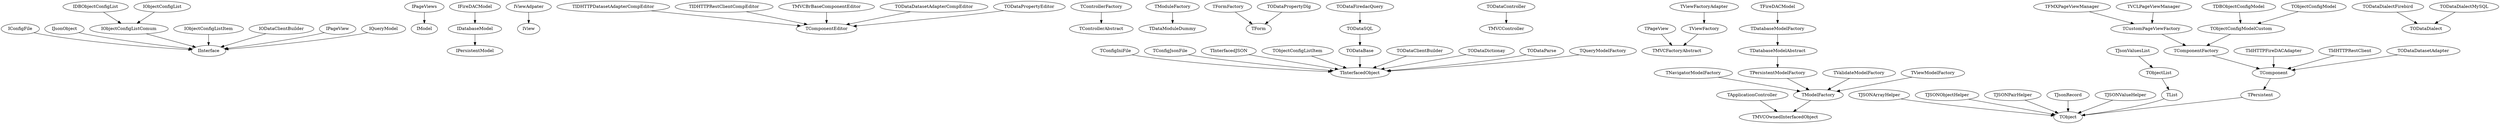 DiGraph Classes {
  IConfigFile -> IInterface
  IConfigFile [href="MVCBr.ObjectConfigList.IConfigFile.html"]
  IJsonObject -> IInterface
  IJsonObject [href="System.Json.Helper.IJsonObject.html"]
  IObjectConfigListComum -> IInterface
  IObjectConfigListComum [href="MVCBr.ObjectConfigList.IObjectConfigListComum.html"]
  IDBObjectConfigList -> IObjectConfigListComum
  IDBObjectConfigList [href="MVCBr.ObjectConfigList.IDBObjectConfigList.html"]
  IObjectConfigList -> IObjectConfigListComum
  IObjectConfigList [href="MVCBr.ObjectConfigList.IObjectConfigList.html"]
  IObjectConfigListItem -> IInterface
  IObjectConfigListItem [href="MVCBr.ObjectConfigList.IObjectConfigListItem.html"]
  IODataClientBuilder -> IInterface
  IODataClientBuilder [href="oData.Client.Builder.IODataClientBuilder.html"]
  IPageView -> IInterface
  IPageView [href="MVCBr.PageView.IPageView.html"]
  IQueryModel -> IInterface
  IQueryModel [href="MVCBr.DatabaseModel.Interf.IQueryModel.html"]
  IPageViews -> IModel
  IPageViews [href="MVCBr.PageView.IPageViews.html"]
  IDatabaseModel -> IPersistentModel
  IDatabaseModel [href="MVCBr.DatabaseModel.Interf.IDatabaseModel.html"]
  IFireDACModel -> IDatabaseModel
  IFireDACModel [href="MVCBr.FireDACModel.Interf.IFireDACModel.html"]
  IViewAdpater -> IView
  IViewAdpater [href="MVCBr.FormView.IViewAdpater.html"]
  TIDHTTPDatasetAdapterCompEditor -> TComponentEditor
  TIDHTTPDatasetAdapterCompEditor [href="MVCBr.FireDACReg.TIDHTTPDatasetAdapterCompEditor.html"]
  TIDHTTPRestClientCompEditor -> TComponentEditor
  TIDHTTPRestClientCompEditor [href="MVCBr.IdHTTPRestClientReg.TIDHTTPRestClientCompEditor.html"]
  TMVCBrBaseComponentEditor -> TComponentEditor
  TMVCBrBaseComponentEditor [href="MVCBr.DesignEditors.Helper.TMVCBrBaseComponentEditor.html"]
  TODataDatasetAdapterCompEditor -> TComponentEditor
  TODataDatasetAdapterCompEditor [href="MVCBr.ODataReg.TODataDatasetAdapterCompEditor.html"]
  TODataPropertyEditor -> TComponentEditor
  TODataPropertyEditor [href="oData.Comp.Editor.TODataPropertyEditor.html"]
  TControllerFactory -> TControllerAbstract
  TControllerFactory [href="MVCBr.Controller.TControllerFactory.html"]
  TModuleFactory -> TDataModuleDummy
  TModuleFactory [href="MVCBr.ModuleModel.TModuleFactory.html"]
  TFormFactory -> TForm
  TFormFactory [href="MVCBr.FormView.TFormFactory.html"]
  TODataPropertyDlg -> TForm
  TODataPropertyDlg [href="oData.Comp.Editor.TODataPropertyDlg.html"]
  TConfigIniFile -> TInterfacedObject
  TConfigIniFile [href="MVCBr.ObjectConfigList.TConfigIniFile.html"]
  TConfigJsonFile -> TInterfacedObject
  TConfigJsonFile [href="MVCBr.ObjectConfigList.TConfigJsonFile.html"]
  TInterfacedJSON -> TInterfacedObject
  TInterfacedJSON [href="System.Json.Helper.TInterfacedJSON.html"]
  TObjectConfigListItem -> TInterfacedObject
  TObjectConfigListItem [href="MVCBr.ObjectConfigList.TObjectConfigListItem.html"]
  TODataBase -> TInterfacedObject
  TODataBase [href="oData.ProxyBase.TODataBase.html"]
  TODataSQL -> TODataBase
  TODataSQL [href="oData.SQL.TODataSQL.html"]
  TODataFiredacQuery -> TODataSQL
  TODataFiredacQuery [href="oData.SQL.FireDAC.TODataFiredacQuery.html"]
  TODataClientBuilder -> TInterfacedObject
  TODataClientBuilder [href="oData.Client.Builder.TODataClientBuilder.html"]
  TODataDictionay -> TInterfacedObject
  TODataDictionay [href="oData.Collections.TODataDictionay.html"]
  TODataParse -> TInterfacedObject
  TODataParse [href="oData.Parse.TODataParse.html"]
  TQueryModelFactory -> TInterfacedObject
  TQueryModelFactory [href="MVCBr.DatabaseModel.TQueryModelFactory.html"]
  TODataController -> TMVCController
  TODataController [href="MVC.oData.Base.TODataController.html"]
  TPageView -> TMVCFactoryAbstract
  TPageView [href="MVCBr.PageView.TPageView.html"]
  TViewFactory -> TMVCFactoryAbstract
  TViewFactory [href="MVCBr.View.TViewFactory.html"]
  TViewFactoryAdapter -> TViewFactory
  TViewFactoryAdapter [href="MVCBr.FormView.TViewFactoryAdapter.html"]
  TApplicationController -> TMVCOwnedInterfacedObject
  TApplicationController [href="MVCBr.ApplicationController.TApplicationController.html"]
  TModelFactory -> TMVCOwnedInterfacedObject
  TModelFactory [href="MVCBr.Model.TModelFactory.html"]
  TNavigatorModelFactory -> TModelFactory
  TNavigatorModelFactory [href="MVCBr.NavigatorModel.TNavigatorModelFactory.html"]
  TPersistentModelFactory -> TModelFactory
  TPersistentModelFactory [href="MVCBr.PersistentModel.TPersistentModelFactory.html"]
  TDatabaseModelAbstract -> TPersistentModelFactory
  TDatabaseModelAbstract [href="MVCBr.DatabaseModel.Interf.TDatabaseModelAbstract.html"]
  TDatabaseModelFactory -> TDatabaseModelAbstract
  TDatabaseModelFactory [href="MVCBr.DatabaseModel.TDatabaseModelFactory.html"]
  TFireDACModel -> TDatabaseModelFactory
  TFireDACModel [href="MVCBr.FireDAC.Model.TFireDACModel.html"]
  TValidateModelFactory -> TModelFactory
  TValidateModelFactory [href="MVCBr.ValidateModel.TValidateModelFactory.html"]
  TViewModelFactory -> TModelFactory
  TViewModelFactory [href="MVCBr.ViewModel.TViewModelFactory.html"]
  TJSONArrayHelper -> TObject
  TJSONArrayHelper [href="System.Json.Helper.TJSONArrayHelper.html"]
  TJSONObjectHelper -> TObject
  TJSONObjectHelper [href="System.Json.Helper.TJSONObjectHelper.html"]
  TJSONPairHelper -> TObject
  TJSONPairHelper [href="System.Json.Helper.TJSONPairHelper.html"]
  TJsonRecord -> TObject
  TJsonRecord [href="System.Json.Helper.TJsonRecord.html"]
  TJSONValueHelper -> TObject
  TJSONValueHelper [href="System.Json.Helper.TJSONValueHelper.html"]
  TList -> TObject
  TObjectList -> TList
  TJsonValuesList -> TObjectList
  TJsonValuesList [href="System.Json.Helper.TJsonValuesList.html"]
  TPersistent -> TObject
  TComponent -> TPersistent
  TComponentFactory -> TComponent
  TComponentFactory [href="MVCBr.Component.TComponentFactory.html"]
  TCustomPageViewFactory -> TComponentFactory
  TCustomPageViewFactory [href="MVCBr.PageView.TCustomPageViewFactory.html"]
  TFMXPageViewManager -> TCustomPageViewFactory
  TFMXPageViewManager [href="MVCBr.FMX.PageView.TFMXPageViewManager.html"]
  TVCLPageViewManager -> TCustomPageViewFactory
  TVCLPageViewManager [href="MVCBr.VCL.PageView.TVCLPageViewManager.html"]
  TObjectConfigModelCustom -> TComponentFactory
  TObjectConfigModelCustom [href="MVCBr.ObjectConfigList.TObjectConfigModelCustom.html"]
  TDBObjectConfigModel -> TObjectConfigModelCustom
  TDBObjectConfigModel [href="MVCBr.ObjectConfigList.TDBObjectConfigModel.html"]
  TObjectConfigModel -> TObjectConfigModelCustom
  TObjectConfigModel [href="MVCBr.ObjectConfigList.TObjectConfigModel.html"]
  TIdHTTPFireDACAdapter -> TComponent
  TIdHTTPFireDACAdapter [href="MVCBr.IdHTTPFiredacAdapter.TIdHTTPFireDACAdapter.html"]
  TIdHTTPRestClient -> TComponent
  TIdHTTPRestClient [href="MVCBr.IdHTTPRestClient.TIdHTTPRestClient.html"]
  TODataDatasetAdapter -> TComponent
  TODataDatasetAdapter [href="MVCBr.ODataDatasetAdapter.TODataDatasetAdapter.html"]
  TODataDialectFirebird -> TODataDialect
  TODataDialectFirebird [href="oData.Dialect.Firebird.TODataDialectFirebird.html"]
  TODataDialectMySQL -> TODataDialect
  TODataDialectMySQL [href="oData.Dialect.MySQL.TODataDialectMySQL.html"]
}
